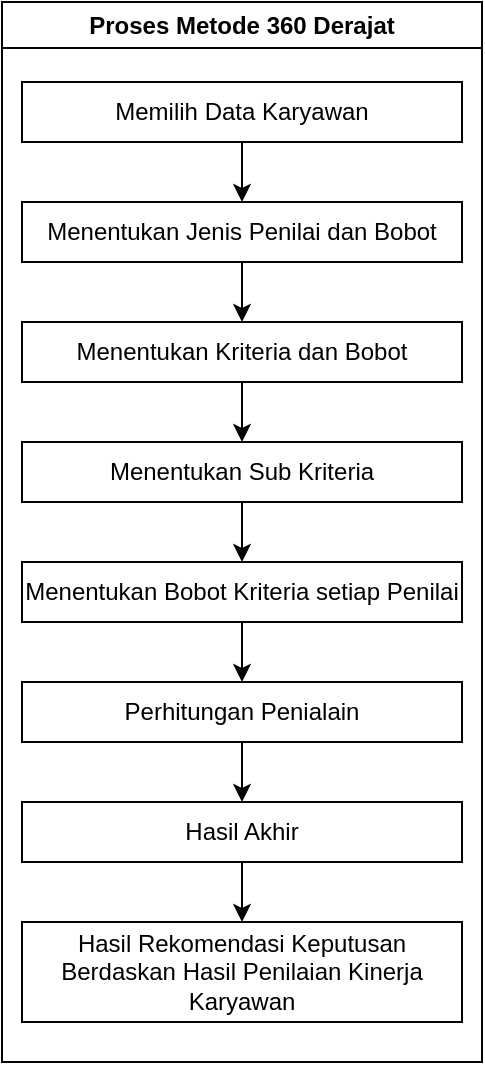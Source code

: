<mxfile version="27.0.2" pages="5">
  <diagram id="GFpqicSPCzxIOXRIeZpJ" name="Proses Profile Matching">
    <mxGraphModel dx="1249" dy="484" grid="1" gridSize="10" guides="1" tooltips="1" connect="1" arrows="1" fold="1" page="1" pageScale="1" pageWidth="2000" pageHeight="1200" background="#ffffff" math="0" shadow="0">
      <root>
        <mxCell id="0" />
        <mxCell id="1" parent="0" />
        <mxCell id="UrlkHwq8m1ZN28E_eRzi-2" value="Proses Metode 360 Derajat" style="swimlane;whiteSpace=wrap;html=1;" vertex="1" parent="1">
          <mxGeometry x="470" y="270" width="240" height="530" as="geometry" />
        </mxCell>
        <mxCell id="UrlkHwq8m1ZN28E_eRzi-5" value="" style="edgeStyle=orthogonalEdgeStyle;rounded=0;orthogonalLoop=1;jettySize=auto;html=1;" edge="1" parent="UrlkHwq8m1ZN28E_eRzi-2" source="UrlkHwq8m1ZN28E_eRzi-3" target="UrlkHwq8m1ZN28E_eRzi-4">
          <mxGeometry relative="1" as="geometry" />
        </mxCell>
        <mxCell id="UrlkHwq8m1ZN28E_eRzi-3" value="Memilih Data Karyawan" style="rounded=0;whiteSpace=wrap;html=1;" vertex="1" parent="UrlkHwq8m1ZN28E_eRzi-2">
          <mxGeometry x="10" y="40" width="220" height="30" as="geometry" />
        </mxCell>
        <mxCell id="UrlkHwq8m1ZN28E_eRzi-7" value="" style="edgeStyle=orthogonalEdgeStyle;rounded=0;orthogonalLoop=1;jettySize=auto;html=1;" edge="1" parent="UrlkHwq8m1ZN28E_eRzi-2" source="UrlkHwq8m1ZN28E_eRzi-4" target="UrlkHwq8m1ZN28E_eRzi-6">
          <mxGeometry relative="1" as="geometry" />
        </mxCell>
        <mxCell id="UrlkHwq8m1ZN28E_eRzi-4" value="Menentukan Jenis Penilai dan Bobot" style="whiteSpace=wrap;html=1;rounded=0;" vertex="1" parent="UrlkHwq8m1ZN28E_eRzi-2">
          <mxGeometry x="10" y="100" width="220" height="30" as="geometry" />
        </mxCell>
        <mxCell id="xBJuYjV1BvywuVP1uUr7-8" value="" style="edgeStyle=orthogonalEdgeStyle;rounded=0;orthogonalLoop=1;jettySize=auto;html=1;" edge="1" parent="UrlkHwq8m1ZN28E_eRzi-2" source="UrlkHwq8m1ZN28E_eRzi-6" target="xBJuYjV1BvywuVP1uUr7-7">
          <mxGeometry relative="1" as="geometry" />
        </mxCell>
        <mxCell id="UrlkHwq8m1ZN28E_eRzi-6" value="Menentukan Kriteria dan Bobot" style="whiteSpace=wrap;html=1;rounded=0;" vertex="1" parent="UrlkHwq8m1ZN28E_eRzi-2">
          <mxGeometry x="10" y="160" width="220" height="30" as="geometry" />
        </mxCell>
        <mxCell id="xBJuYjV1BvywuVP1uUr7-10" value="" style="edgeStyle=orthogonalEdgeStyle;rounded=0;orthogonalLoop=1;jettySize=auto;html=1;" edge="1" parent="UrlkHwq8m1ZN28E_eRzi-2" source="xBJuYjV1BvywuVP1uUr7-7" target="xBJuYjV1BvywuVP1uUr7-9">
          <mxGeometry relative="1" as="geometry" />
        </mxCell>
        <mxCell id="xBJuYjV1BvywuVP1uUr7-7" value="Menentukan Sub Kriteria" style="whiteSpace=wrap;html=1;rounded=0;" vertex="1" parent="UrlkHwq8m1ZN28E_eRzi-2">
          <mxGeometry x="10" y="220" width="220" height="30" as="geometry" />
        </mxCell>
        <mxCell id="xBJuYjV1BvywuVP1uUr7-11" value="" style="edgeStyle=orthogonalEdgeStyle;rounded=0;orthogonalLoop=1;jettySize=auto;html=1;entryX=0.5;entryY=0;entryDx=0;entryDy=0;" edge="1" parent="UrlkHwq8m1ZN28E_eRzi-2" source="xBJuYjV1BvywuVP1uUr7-9" target="UrlkHwq8m1ZN28E_eRzi-9">
          <mxGeometry relative="1" as="geometry" />
        </mxCell>
        <mxCell id="xBJuYjV1BvywuVP1uUr7-9" value="Menentukan Bobot Kriteria setiap Penilai" style="whiteSpace=wrap;html=1;rounded=0;" vertex="1" parent="UrlkHwq8m1ZN28E_eRzi-2">
          <mxGeometry x="10" y="280" width="220" height="30" as="geometry" />
        </mxCell>
        <mxCell id="xBJuYjV1BvywuVP1uUr7-2" value="" style="edgeStyle=orthogonalEdgeStyle;rounded=0;orthogonalLoop=1;jettySize=auto;html=1;" edge="1" parent="UrlkHwq8m1ZN28E_eRzi-2" source="UrlkHwq8m1ZN28E_eRzi-9" target="xBJuYjV1BvywuVP1uUr7-1">
          <mxGeometry relative="1" as="geometry" />
        </mxCell>
        <mxCell id="UrlkHwq8m1ZN28E_eRzi-9" value="Perhitungan Penialain" style="whiteSpace=wrap;html=1;rounded=0;" vertex="1" parent="UrlkHwq8m1ZN28E_eRzi-2">
          <mxGeometry x="10" y="340" width="220" height="30" as="geometry" />
        </mxCell>
        <mxCell id="xBJuYjV1BvywuVP1uUr7-4" value="" style="edgeStyle=orthogonalEdgeStyle;rounded=0;orthogonalLoop=1;jettySize=auto;html=1;" edge="1" parent="UrlkHwq8m1ZN28E_eRzi-2" source="xBJuYjV1BvywuVP1uUr7-1" target="xBJuYjV1BvywuVP1uUr7-3">
          <mxGeometry relative="1" as="geometry" />
        </mxCell>
        <mxCell id="xBJuYjV1BvywuVP1uUr7-1" value="Hasil Akhir" style="whiteSpace=wrap;html=1;rounded=0;" vertex="1" parent="UrlkHwq8m1ZN28E_eRzi-2">
          <mxGeometry x="10" y="400" width="220" height="30" as="geometry" />
        </mxCell>
        <mxCell id="xBJuYjV1BvywuVP1uUr7-3" value="Hasil Rekomendasi Keputusan Berdaskan Hasil Penilaian Kinerja Karyawan" style="whiteSpace=wrap;html=1;rounded=0;" vertex="1" parent="UrlkHwq8m1ZN28E_eRzi-2">
          <mxGeometry x="10" y="460" width="220" height="50" as="geometry" />
        </mxCell>
      </root>
    </mxGraphModel>
  </diagram>
  <diagram id="TRw0Woez7aAn3dPqR-el" name="Waterfall">
    <mxGraphModel dx="866" dy="446" grid="0" gridSize="10" guides="1" tooltips="1" connect="1" arrows="1" fold="1" page="1" pageScale="1" pageWidth="2000" pageHeight="1200" math="0" shadow="0">
      <root>
        <mxCell id="0" />
        <mxCell id="1" parent="0" />
        <mxCell id="n-lG96_LyEwDIwhtOUYs-1" value="Requirement Definition" style="rounded=0;whiteSpace=wrap;html=1;" parent="1" vertex="1">
          <mxGeometry x="160" y="40" width="120" height="60" as="geometry" />
        </mxCell>
        <mxCell id="n-lG96_LyEwDIwhtOUYs-2" value="System and Software Design" style="rounded=0;whiteSpace=wrap;html=1;" parent="1" vertex="1">
          <mxGeometry x="280" y="120" width="120" height="60" as="geometry" />
        </mxCell>
        <mxCell id="n-lG96_LyEwDIwhtOUYs-3" value="Implementation and Unit Testing" style="rounded=0;whiteSpace=wrap;html=1;" parent="1" vertex="1">
          <mxGeometry x="400" y="200" width="120" height="60" as="geometry" />
        </mxCell>
        <mxCell id="n-lG96_LyEwDIwhtOUYs-4" value="Intergration and System Testing" style="rounded=0;whiteSpace=wrap;html=1;" parent="1" vertex="1">
          <mxGeometry x="520" y="280" width="120" height="60" as="geometry" />
        </mxCell>
        <mxCell id="n-lG96_LyEwDIwhtOUYs-5" value="Operation and Maintenance" style="rounded=0;whiteSpace=wrap;html=1;" parent="1" vertex="1">
          <mxGeometry x="640" y="360" width="120" height="60" as="geometry" />
        </mxCell>
        <mxCell id="n-lG96_LyEwDIwhtOUYs-6" value="" style="endArrow=classic;html=1;rounded=0;exitX=1;exitY=0.5;exitDx=0;exitDy=0;entryX=0.5;entryY=0;entryDx=0;entryDy=0;edgeStyle=orthogonalEdgeStyle;" parent="1" source="n-lG96_LyEwDIwhtOUYs-1" target="n-lG96_LyEwDIwhtOUYs-2" edge="1">
          <mxGeometry width="50" height="50" relative="1" as="geometry">
            <mxPoint x="540" y="260" as="sourcePoint" />
            <mxPoint x="590" y="210" as="targetPoint" />
          </mxGeometry>
        </mxCell>
        <mxCell id="n-lG96_LyEwDIwhtOUYs-7" value="" style="endArrow=classic;html=1;rounded=0;exitX=1;exitY=0.5;exitDx=0;exitDy=0;entryX=0.5;entryY=0;entryDx=0;entryDy=0;edgeStyle=orthogonalEdgeStyle;" parent="1" source="n-lG96_LyEwDIwhtOUYs-2" target="n-lG96_LyEwDIwhtOUYs-3" edge="1">
          <mxGeometry width="50" height="50" relative="1" as="geometry">
            <mxPoint x="540" y="260" as="sourcePoint" />
            <mxPoint x="590" y="210" as="targetPoint" />
          </mxGeometry>
        </mxCell>
        <mxCell id="n-lG96_LyEwDIwhtOUYs-8" value="" style="endArrow=classic;html=1;rounded=0;exitX=1;exitY=0.5;exitDx=0;exitDy=0;entryX=0.5;entryY=0;entryDx=0;entryDy=0;edgeStyle=orthogonalEdgeStyle;" parent="1" source="n-lG96_LyEwDIwhtOUYs-3" target="n-lG96_LyEwDIwhtOUYs-4" edge="1">
          <mxGeometry width="50" height="50" relative="1" as="geometry">
            <mxPoint x="540" y="260" as="sourcePoint" />
            <mxPoint x="590" y="210" as="targetPoint" />
          </mxGeometry>
        </mxCell>
        <mxCell id="n-lG96_LyEwDIwhtOUYs-9" value="" style="endArrow=classic;html=1;rounded=0;exitX=1;exitY=0.5;exitDx=0;exitDy=0;entryX=0.5;entryY=0;entryDx=0;entryDy=0;edgeStyle=orthogonalEdgeStyle;" parent="1" source="n-lG96_LyEwDIwhtOUYs-4" target="n-lG96_LyEwDIwhtOUYs-5" edge="1">
          <mxGeometry width="50" height="50" relative="1" as="geometry">
            <mxPoint x="650" y="310" as="sourcePoint" />
            <mxPoint x="710" y="360" as="targetPoint" />
          </mxGeometry>
        </mxCell>
        <mxCell id="n-lG96_LyEwDIwhtOUYs-10" value="" style="endArrow=none;html=1;rounded=0;entryX=0;entryY=0.5;entryDx=0;entryDy=0;exitX=0.5;exitY=1;exitDx=0;exitDy=0;edgeStyle=orthogonalEdgeStyle;" parent="1" source="n-lG96_LyEwDIwhtOUYs-4" target="n-lG96_LyEwDIwhtOUYs-5" edge="1">
          <mxGeometry width="50" height="50" relative="1" as="geometry">
            <mxPoint x="540" y="260" as="sourcePoint" />
            <mxPoint x="590" y="210" as="targetPoint" />
          </mxGeometry>
        </mxCell>
        <mxCell id="n-lG96_LyEwDIwhtOUYs-11" value="" style="endArrow=none;html=1;rounded=0;exitX=0.5;exitY=1;exitDx=0;exitDy=0;edgeStyle=orthogonalEdgeStyle;" parent="1" source="n-lG96_LyEwDIwhtOUYs-3" edge="1">
          <mxGeometry width="50" height="50" relative="1" as="geometry">
            <mxPoint x="590" y="350" as="sourcePoint" />
            <mxPoint x="580" y="390" as="targetPoint" />
            <Array as="points">
              <mxPoint x="460" y="390" />
            </Array>
          </mxGeometry>
        </mxCell>
        <mxCell id="n-lG96_LyEwDIwhtOUYs-12" value="" style="endArrow=none;html=1;rounded=0;exitX=0.5;exitY=1;exitDx=0;exitDy=0;edgeStyle=orthogonalEdgeStyle;" parent="1" source="n-lG96_LyEwDIwhtOUYs-2" edge="1">
          <mxGeometry width="50" height="50" relative="1" as="geometry">
            <mxPoint x="540" y="260" as="sourcePoint" />
            <mxPoint x="460" y="390" as="targetPoint" />
            <Array as="points">
              <mxPoint x="340" y="390" />
            </Array>
          </mxGeometry>
        </mxCell>
        <mxCell id="n-lG96_LyEwDIwhtOUYs-13" value="" style="endArrow=none;html=1;rounded=0;exitX=0.5;exitY=1;exitDx=0;exitDy=0;edgeStyle=orthogonalEdgeStyle;" parent="1" source="n-lG96_LyEwDIwhtOUYs-1" edge="1">
          <mxGeometry width="50" height="50" relative="1" as="geometry">
            <mxPoint x="540" y="260" as="sourcePoint" />
            <mxPoint x="340" y="390" as="targetPoint" />
            <Array as="points">
              <mxPoint x="220" y="390" />
            </Array>
          </mxGeometry>
        </mxCell>
      </root>
    </mxGraphModel>
  </diagram>
  <diagram id="tVAmy6UwtBSbLY6eoT-6" name="Metodologi Penelitian">
    <mxGraphModel dx="1249" dy="484" grid="1" gridSize="10" guides="1" tooltips="1" connect="1" arrows="1" fold="1" page="1" pageScale="1" pageWidth="2000" pageHeight="1200" math="0" shadow="0">
      <root>
        <mxCell id="0" />
        <mxCell id="1" parent="0" />
        <mxCell id="RQGw8KfqLKX2GmN5Jz6K-1" value="Identifikasi Masalah" style="rounded=0;whiteSpace=wrap;html=1;" parent="1" vertex="1">
          <mxGeometry x="887.81" y="20" width="240" height="30" as="geometry" />
        </mxCell>
        <mxCell id="EiikYJmhyXFTksdqfwTv-2" value="Pengumpulan Data&amp;nbsp;" style="swimlane;whiteSpace=wrap;html=1;" parent="1" vertex="1">
          <mxGeometry x="887.81" y="70" width="250" height="140" as="geometry" />
        </mxCell>
        <mxCell id="EiikYJmhyXFTksdqfwTv-4" value="Data Perusahaan" style="rounded=0;whiteSpace=wrap;html=1;" parent="EiikYJmhyXFTksdqfwTv-2" vertex="1">
          <mxGeometry x="70" y="30" width="120" height="20" as="geometry" />
        </mxCell>
        <mxCell id="EiikYJmhyXFTksdqfwTv-5" value="Wawancara" style="rounded=0;whiteSpace=wrap;html=1;" parent="EiikYJmhyXFTksdqfwTv-2" vertex="1">
          <mxGeometry x="70" y="70" width="120" height="20" as="geometry" />
        </mxCell>
        <mxCell id="T98opbFBBYeqf9sEuQx--2" value="Kuesioner" style="rounded=0;whiteSpace=wrap;html=1;" parent="EiikYJmhyXFTksdqfwTv-2" vertex="1">
          <mxGeometry x="70" y="110" width="120" height="20" as="geometry" />
        </mxCell>
        <mxCell id="EiikYJmhyXFTksdqfwTv-13" value="Analisis dan Perancangan Sistem" style="swimlane;whiteSpace=wrap;html=1;" parent="1" vertex="1">
          <mxGeometry x="740" y="240" width="545.62" height="1160" as="geometry" />
        </mxCell>
        <mxCell id="wI4vy4IMmQIVNf4piaCc-12" value="Analisis Masalah" style="rounded=0;whiteSpace=wrap;html=1;" parent="EiikYJmhyXFTksdqfwTv-13" vertex="1">
          <mxGeometry x="210.63" y="40" width="120" height="20" as="geometry" />
        </mxCell>
        <mxCell id="wI4vy4IMmQIVNf4piaCc-13" value="Analisis sistem yang sedang berjalan" style="rounded=0;whiteSpace=wrap;html=1;" parent="EiikYJmhyXFTksdqfwTv-13" vertex="1">
          <mxGeometry x="210.63" y="80" width="120" height="40" as="geometry" />
        </mxCell>
        <mxCell id="wI4vy4IMmQIVNf4piaCc-15" value="" style="endArrow=none;html=1;rounded=0;entryX=0.5;entryY=1;entryDx=0;entryDy=0;exitX=0.5;exitY=0;exitDx=0;exitDy=0;" parent="EiikYJmhyXFTksdqfwTv-13" source="wI4vy4IMmQIVNf4piaCc-13" target="wI4vy4IMmQIVNf4piaCc-12" edge="1">
          <mxGeometry width="50" height="50" relative="1" as="geometry">
            <mxPoint x="121.88" y="110" as="sourcePoint" />
            <mxPoint x="171.88" y="60" as="targetPoint" />
          </mxGeometry>
        </mxCell>
        <mxCell id="wI4vy4IMmQIVNf4piaCc-16" style="edgeStyle=orthogonalEdgeStyle;rounded=0;orthogonalLoop=1;jettySize=auto;html=1;exitX=0.5;exitY=1;exitDx=0;exitDy=0;" parent="EiikYJmhyXFTksdqfwTv-13" source="wI4vy4IMmQIVNf4piaCc-13" target="wI4vy4IMmQIVNf4piaCc-13" edge="1">
          <mxGeometry relative="1" as="geometry" />
        </mxCell>
        <mxCell id="wI4vy4IMmQIVNf4piaCc-1" value="Analisis Sistem" style="swimlane;whiteSpace=wrap;html=1;" parent="EiikYJmhyXFTksdqfwTv-13" vertex="1">
          <mxGeometry x="140.63" y="210" width="260" height="100" as="geometry" />
        </mxCell>
        <mxCell id="wI4vy4IMmQIVNf4piaCc-3" value="&lt;span style=&quot;text-align: left;&quot;&gt;Analisis Pengguna&lt;/span&gt;" style="rounded=0;whiteSpace=wrap;html=1;" parent="wI4vy4IMmQIVNf4piaCc-1" vertex="1">
          <mxGeometry x="40" y="30" width="180" height="20" as="geometry" />
        </mxCell>
        <mxCell id="wI4vy4IMmQIVNf4piaCc-5" value="&lt;span style=&quot;text-align: left;&quot;&gt;Analisis sistem yang diusulkan&lt;/span&gt;" style="rounded=0;whiteSpace=wrap;html=1;" parent="wI4vy4IMmQIVNf4piaCc-1" vertex="1">
          <mxGeometry x="40" y="70" width="180" height="20" as="geometry" />
        </mxCell>
        <mxCell id="wI4vy4IMmQIVNf4piaCc-77" value="" style="endArrow=none;html=1;rounded=0;entryX=0.5;entryY=1;entryDx=0;entryDy=0;exitX=0.5;exitY=0;exitDx=0;exitDy=0;" parent="wI4vy4IMmQIVNf4piaCc-1" source="wI4vy4IMmQIVNf4piaCc-5" target="wI4vy4IMmQIVNf4piaCc-3" edge="1">
          <mxGeometry width="50" height="50" relative="1" as="geometry">
            <mxPoint x="180" y="80" as="sourcePoint" />
            <mxPoint x="230" y="30" as="targetPoint" />
          </mxGeometry>
        </mxCell>
        <mxCell id="wI4vy4IMmQIVNf4piaCc-33" value="Analisis Sistem Penilaian Kinerja Karyawan Metode 360 Derajat" style="swimlane;whiteSpace=wrap;html=1;startSize=23;" parent="EiikYJmhyXFTksdqfwTv-13" vertex="1">
          <mxGeometry x="70.63" y="330" width="400" height="420" as="geometry" />
        </mxCell>
        <mxCell id="wI4vy4IMmQIVNf4piaCc-35" value="&lt;span style=&quot;text-align: left;&quot;&gt;Menentukan Penilai dan Bobot&lt;/span&gt;" style="rounded=0;whiteSpace=wrap;html=1;" parent="wI4vy4IMmQIVNf4piaCc-33" vertex="1">
          <mxGeometry x="110" y="70" width="180" height="20" as="geometry" />
        </mxCell>
        <mxCell id="wI4vy4IMmQIVNf4piaCc-37" value="&lt;span style=&quot;text-align: left;&quot;&gt;&amp;nbsp;Menentukan kriteria dan bobot&lt;/span&gt;" style="rounded=0;whiteSpace=wrap;html=1;" parent="wI4vy4IMmQIVNf4piaCc-33" vertex="1">
          <mxGeometry x="110" y="110" width="180" height="20" as="geometry" />
        </mxCell>
        <mxCell id="wI4vy4IMmQIVNf4piaCc-80" value="" style="endArrow=none;html=1;rounded=0;entryX=0.5;entryY=1;entryDx=0;entryDy=0;exitX=0.5;exitY=0;exitDx=0;exitDy=0;" parent="wI4vy4IMmQIVNf4piaCc-33" source="wI4vy4IMmQIVNf4piaCc-37" target="wI4vy4IMmQIVNf4piaCc-35" edge="1">
          <mxGeometry width="50" height="50" relative="1" as="geometry">
            <mxPoint x="290" y="100" as="sourcePoint" />
            <mxPoint x="340" y="50" as="targetPoint" />
          </mxGeometry>
        </mxCell>
        <mxCell id="E6z3tMjaWqO1EL2o_CJU-4" value="&lt;span style=&quot;text-align: left;&quot;&gt;Menentukan Subkriteria&lt;/span&gt;" style="rounded=0;whiteSpace=wrap;html=1;" parent="wI4vy4IMmQIVNf4piaCc-33" vertex="1">
          <mxGeometry x="110" y="150" width="180" height="20" as="geometry" />
        </mxCell>
        <mxCell id="E6z3tMjaWqO1EL2o_CJU-5" value="" style="endArrow=none;html=1;rounded=0;entryX=0.5;entryY=1;entryDx=0;entryDy=0;exitX=0.5;exitY=0;exitDx=0;exitDy=0;" parent="wI4vy4IMmQIVNf4piaCc-33" source="E6z3tMjaWqO1EL2o_CJU-4" target="wI4vy4IMmQIVNf4piaCc-37" edge="1">
          <mxGeometry width="50" height="50" relative="1" as="geometry">
            <mxPoint x="814.99" y="230" as="sourcePoint" />
            <mxPoint x="864.99" y="180" as="targetPoint" />
          </mxGeometry>
        </mxCell>
        <mxCell id="E6z3tMjaWqO1EL2o_CJU-6" value="&lt;span style=&quot;text-align: left;&quot;&gt;Menentukan Bobot Kriteria setiap Penilai&lt;/span&gt;" style="rounded=0;whiteSpace=wrap;html=1;" parent="wI4vy4IMmQIVNf4piaCc-33" vertex="1">
          <mxGeometry x="110" y="190" width="180" height="30" as="geometry" />
        </mxCell>
        <mxCell id="E6z3tMjaWqO1EL2o_CJU-9" value="" style="endArrow=none;html=1;rounded=0;entryX=0.5;entryY=1;entryDx=0;entryDy=0;" parent="wI4vy4IMmQIVNf4piaCc-33" target="E6z3tMjaWqO1EL2o_CJU-4" edge="1">
          <mxGeometry width="50" height="50" relative="1" as="geometry">
            <mxPoint x="199.99" y="190" as="sourcePoint" />
            <mxPoint x="254.99" y="270" as="targetPoint" />
          </mxGeometry>
        </mxCell>
        <mxCell id="wI4vy4IMmQIVNf4piaCc-39" value="&lt;span style=&quot;text-align: left;&quot;&gt;Proses perhitungan penilaian&lt;/span&gt;" style="rounded=0;whiteSpace=wrap;html=1;" parent="wI4vy4IMmQIVNf4piaCc-33" vertex="1">
          <mxGeometry x="110" y="240" width="180" height="20" as="geometry" />
        </mxCell>
        <mxCell id="wI4vy4IMmQIVNf4piaCc-41" value="&lt;div style=&quot;text-align: left;&quot;&gt;Hasil Akhir&lt;/div&gt;" style="rounded=0;whiteSpace=wrap;html=1;" parent="wI4vy4IMmQIVNf4piaCc-33" vertex="1">
          <mxGeometry x="110" y="280" width="180" height="20" as="geometry" />
        </mxCell>
        <mxCell id="wI4vy4IMmQIVNf4piaCc-42" value="&lt;div style=&quot;&quot;&gt;&lt;span style=&quot;text-indent: -24px;&quot;&gt;Penentuan rekoemendasi berdasakan penilaian kinerja karyawan&lt;/span&gt;&lt;/div&gt;" style="rounded=0;whiteSpace=wrap;html=1;align=center;" parent="wI4vy4IMmQIVNf4piaCc-33" vertex="1">
          <mxGeometry x="95" y="320" width="210" height="30" as="geometry" />
        </mxCell>
        <mxCell id="wI4vy4IMmQIVNf4piaCc-83" value="" style="endArrow=none;html=1;rounded=0;entryX=0.5;entryY=1;entryDx=0;entryDy=0;exitX=0.5;exitY=0;exitDx=0;exitDy=0;" parent="wI4vy4IMmQIVNf4piaCc-33" source="wI4vy4IMmQIVNf4piaCc-41" target="wI4vy4IMmQIVNf4piaCc-39" edge="1">
          <mxGeometry width="50" height="50" relative="1" as="geometry">
            <mxPoint x="290" y="310" as="sourcePoint" />
            <mxPoint x="340" y="260" as="targetPoint" />
          </mxGeometry>
        </mxCell>
        <mxCell id="wI4vy4IMmQIVNf4piaCc-84" value="" style="endArrow=none;html=1;rounded=0;entryX=0.5;entryY=1;entryDx=0;entryDy=0;exitX=0.5;exitY=0;exitDx=0;exitDy=0;" parent="wI4vy4IMmQIVNf4piaCc-33" source="wI4vy4IMmQIVNf4piaCc-42" target="wI4vy4IMmQIVNf4piaCc-41" edge="1">
          <mxGeometry width="50" height="50" relative="1" as="geometry">
            <mxPoint x="290" y="310" as="sourcePoint" />
            <mxPoint x="340" y="260" as="targetPoint" />
          </mxGeometry>
        </mxCell>
        <mxCell id="E6z3tMjaWqO1EL2o_CJU-12" value="" style="endArrow=none;html=1;rounded=0;entryX=0.5;entryY=1;entryDx=0;entryDy=0;exitX=0.5;exitY=0;exitDx=0;exitDy=0;" parent="wI4vy4IMmQIVNf4piaCc-33" source="wI4vy4IMmQIVNf4piaCc-39" target="E6z3tMjaWqO1EL2o_CJU-6" edge="1">
          <mxGeometry width="50" height="50" relative="1" as="geometry">
            <mxPoint x="134.99" y="280" as="sourcePoint" />
            <mxPoint x="184.99" y="230" as="targetPoint" />
          </mxGeometry>
        </mxCell>
        <mxCell id="cT08xjaUv_pYIEEO3UZO-1" value="&lt;div style=&quot;text-align: left;&quot;&gt;&lt;span style=&quot;background-color: transparent; color: light-dark(rgb(0, 0, 0), rgb(255, 255, 255));&quot;&gt;Menyiapkan Data Karyawan&amp;nbsp;&lt;/span&gt;&lt;/div&gt;" style="rounded=0;whiteSpace=wrap;html=1;" vertex="1" parent="wI4vy4IMmQIVNf4piaCc-33">
          <mxGeometry x="110" y="30" width="180" height="20" as="geometry" />
        </mxCell>
        <mxCell id="cT08xjaUv_pYIEEO3UZO-3" value="" style="endArrow=none;html=1;rounded=0;entryX=0.5;entryY=1;entryDx=0;entryDy=0;" edge="1" parent="wI4vy4IMmQIVNf4piaCc-33" source="wI4vy4IMmQIVNf4piaCc-35" target="cT08xjaUv_pYIEEO3UZO-1">
          <mxGeometry width="50" height="50" relative="1" as="geometry">
            <mxPoint x="-180.63" y="220" as="sourcePoint" />
            <mxPoint x="-130.63" y="170" as="targetPoint" />
          </mxGeometry>
        </mxCell>
        <mxCell id="cT08xjaUv_pYIEEO3UZO-4" value="&lt;div style=&quot;&quot;&gt;&lt;span style=&quot;text-indent: -24px;&quot;&gt;Laporan&lt;/span&gt;&lt;/div&gt;" style="rounded=0;whiteSpace=wrap;html=1;align=center;" vertex="1" parent="wI4vy4IMmQIVNf4piaCc-33">
          <mxGeometry x="95" y="370" width="210" height="30" as="geometry" />
        </mxCell>
        <mxCell id="cT08xjaUv_pYIEEO3UZO-7" value="" style="endArrow=none;html=1;rounded=0;entryX=0.5;entryY=1;entryDx=0;entryDy=0;exitX=0.5;exitY=0;exitDx=0;exitDy=0;" edge="1" parent="wI4vy4IMmQIVNf4piaCc-33" source="cT08xjaUv_pYIEEO3UZO-4" target="wI4vy4IMmQIVNf4piaCc-42">
          <mxGeometry width="50" height="50" relative="1" as="geometry">
            <mxPoint x="-180.63" y="460" as="sourcePoint" />
            <mxPoint x="-130.63" y="410" as="targetPoint" />
          </mxGeometry>
        </mxCell>
        <mxCell id="wI4vy4IMmQIVNf4piaCc-70" value="Analisis Aturan Bisnis" style="rounded=0;whiteSpace=wrap;html=1;" parent="EiikYJmhyXFTksdqfwTv-13" vertex="1">
          <mxGeometry x="210.63" y="140" width="120" height="40" as="geometry" />
        </mxCell>
        <mxCell id="wI4vy4IMmQIVNf4piaCc-71" value="" style="endArrow=none;html=1;rounded=0;entryX=0.5;entryY=1;entryDx=0;entryDy=0;exitX=0.5;exitY=0;exitDx=0;exitDy=0;" parent="EiikYJmhyXFTksdqfwTv-13" source="wI4vy4IMmQIVNf4piaCc-70" edge="1">
          <mxGeometry width="50" height="50" relative="1" as="geometry">
            <mxPoint x="121.88" y="170" as="sourcePoint" />
            <mxPoint x="270.38" y="120" as="targetPoint" />
          </mxGeometry>
        </mxCell>
        <mxCell id="wI4vy4IMmQIVNf4piaCc-72" style="edgeStyle=orthogonalEdgeStyle;rounded=0;orthogonalLoop=1;jettySize=auto;html=1;exitX=0.5;exitY=1;exitDx=0;exitDy=0;" parent="EiikYJmhyXFTksdqfwTv-13" source="wI4vy4IMmQIVNf4piaCc-70" target="wI4vy4IMmQIVNf4piaCc-70" edge="1">
          <mxGeometry relative="1" as="geometry" />
        </mxCell>
        <mxCell id="wI4vy4IMmQIVNf4piaCc-79" value="" style="endArrow=none;html=1;rounded=0;entryX=0.5;entryY=1;entryDx=0;entryDy=0;exitX=0.5;exitY=0;exitDx=0;exitDy=0;" parent="EiikYJmhyXFTksdqfwTv-13" source="wI4vy4IMmQIVNf4piaCc-1" target="wI4vy4IMmQIVNf4piaCc-70" edge="1">
          <mxGeometry width="50" height="50" relative="1" as="geometry">
            <mxPoint x="160.63" y="190" as="sourcePoint" />
            <mxPoint x="210.63" y="140" as="targetPoint" />
          </mxGeometry>
        </mxCell>
        <mxCell id="wI4vy4IMmQIVNf4piaCc-85" value="Perancangan Sistem" style="swimlane;whiteSpace=wrap;html=1;" parent="EiikYJmhyXFTksdqfwTv-13" vertex="1">
          <mxGeometry x="140.63" y="910" width="260" height="230" as="geometry" />
        </mxCell>
        <mxCell id="wI4vy4IMmQIVNf4piaCc-87" value="&lt;span style=&quot;text-align: left;&quot;&gt;Perancangan Struktur Menu&lt;/span&gt;" style="rounded=0;whiteSpace=wrap;html=1;" parent="wI4vy4IMmQIVNf4piaCc-85" vertex="1">
          <mxGeometry x="42.18" y="70" width="180" height="20" as="geometry" />
        </mxCell>
        <mxCell id="wI4vy4IMmQIVNf4piaCc-88" value="&lt;span style=&quot;text-align: left;&quot;&gt;Perancangan Antarmuka&lt;/span&gt;" style="rounded=0;whiteSpace=wrap;html=1;" parent="wI4vy4IMmQIVNf4piaCc-85" vertex="1">
          <mxGeometry x="42.18" y="110" width="180" height="20" as="geometry" />
        </mxCell>
        <mxCell id="wI4vy4IMmQIVNf4piaCc-89" value="&lt;div style=&quot;text-align: left;&quot;&gt;Perancangan Pesan&lt;/div&gt;" style="rounded=0;whiteSpace=wrap;html=1;" parent="wI4vy4IMmQIVNf4piaCc-85" vertex="1">
          <mxGeometry x="42.18" y="150" width="180" height="20" as="geometry" />
        </mxCell>
        <mxCell id="wI4vy4IMmQIVNf4piaCc-90" value="&lt;div style=&quot;&quot;&gt;&lt;span style=&quot;text-indent: -24px;&quot;&gt;Perancangan Jaringan Semantik&lt;/span&gt;&lt;/div&gt;" style="rounded=0;whiteSpace=wrap;html=1;align=center;" parent="wI4vy4IMmQIVNf4piaCc-85" vertex="1">
          <mxGeometry x="42.18" y="190" width="180" height="20" as="geometry" />
        </mxCell>
        <mxCell id="wI4vy4IMmQIVNf4piaCc-92" value="" style="endArrow=none;html=1;rounded=0;entryX=0.5;entryY=1;entryDx=0;entryDy=0;exitX=0.5;exitY=0;exitDx=0;exitDy=0;" parent="wI4vy4IMmQIVNf4piaCc-85" source="wI4vy4IMmQIVNf4piaCc-88" target="wI4vy4IMmQIVNf4piaCc-87" edge="1">
          <mxGeometry width="50" height="50" relative="1" as="geometry">
            <mxPoint x="222.18" y="60" as="sourcePoint" />
            <mxPoint x="272.18" y="10" as="targetPoint" />
          </mxGeometry>
        </mxCell>
        <mxCell id="wI4vy4IMmQIVNf4piaCc-93" value="" style="endArrow=none;html=1;rounded=0;entryX=0.5;entryY=1;entryDx=0;entryDy=0;exitX=0.5;exitY=0;exitDx=0;exitDy=0;" parent="wI4vy4IMmQIVNf4piaCc-85" source="wI4vy4IMmQIVNf4piaCc-89" target="wI4vy4IMmQIVNf4piaCc-88" edge="1">
          <mxGeometry width="50" height="50" relative="1" as="geometry">
            <mxPoint x="222.18" y="180" as="sourcePoint" />
            <mxPoint x="272.18" y="130" as="targetPoint" />
          </mxGeometry>
        </mxCell>
        <mxCell id="wI4vy4IMmQIVNf4piaCc-109" value="" style="endArrow=none;html=1;rounded=0;entryX=0.5;entryY=1;entryDx=0;entryDy=0;exitX=0.5;exitY=0;exitDx=0;exitDy=0;" parent="wI4vy4IMmQIVNf4piaCc-85" source="wI4vy4IMmQIVNf4piaCc-90" target="wI4vy4IMmQIVNf4piaCc-89" edge="1">
          <mxGeometry width="50" height="50" relative="1" as="geometry">
            <mxPoint x="-107.82" y="160" as="sourcePoint" />
            <mxPoint x="-57.82" y="110" as="targetPoint" />
          </mxGeometry>
        </mxCell>
        <mxCell id="wI4vy4IMmQIVNf4piaCc-86" value="&lt;span style=&quot;text-align: left;&quot;&gt;Perancangan Basis Data&lt;/span&gt;" style="rounded=0;whiteSpace=wrap;html=1;" parent="wI4vy4IMmQIVNf4piaCc-85" vertex="1">
          <mxGeometry x="42.18" y="30" width="180" height="20" as="geometry" />
        </mxCell>
        <mxCell id="wI4vy4IMmQIVNf4piaCc-91" value="" style="endArrow=none;html=1;rounded=0;entryX=0.5;entryY=1;entryDx=0;entryDy=0;exitX=0.5;exitY=0;exitDx=0;exitDy=0;" parent="wI4vy4IMmQIVNf4piaCc-85" source="wI4vy4IMmQIVNf4piaCc-87" target="wI4vy4IMmQIVNf4piaCc-86" edge="1">
          <mxGeometry width="50" height="50" relative="1" as="geometry">
            <mxPoint x="227.82" y="50" as="sourcePoint" />
            <mxPoint x="277.82" as="targetPoint" />
          </mxGeometry>
        </mxCell>
        <mxCell id="T98opbFBBYeqf9sEuQx--3" value="" style="endArrow=none;html=1;rounded=0;entryX=0.5;entryY=1;entryDx=0;entryDy=0;exitX=0.5;exitY=0;exitDx=0;exitDy=0;" parent="EiikYJmhyXFTksdqfwTv-13" source="wI4vy4IMmQIVNf4piaCc-33" target="wI4vy4IMmQIVNf4piaCc-1" edge="1">
          <mxGeometry width="50" height="50" relative="1" as="geometry">
            <mxPoint x="180.63" y="370" as="sourcePoint" />
            <mxPoint x="230.63" y="320" as="targetPoint" />
          </mxGeometry>
        </mxCell>
        <mxCell id="T98opbFBBYeqf9sEuQx--4" value="" style="endArrow=none;html=1;rounded=0;entryX=0.5;entryY=1;entryDx=0;entryDy=0;exitX=0.5;exitY=0;exitDx=0;exitDy=0;" parent="EiikYJmhyXFTksdqfwTv-13" source="wI4vy4IMmQIVNf4piaCc-98" target="wI4vy4IMmQIVNf4piaCc-33" edge="1">
          <mxGeometry width="50" height="50" relative="1" as="geometry">
            <mxPoint x="180.63" y="480" as="sourcePoint" />
            <mxPoint x="230.63" y="430" as="targetPoint" />
          </mxGeometry>
        </mxCell>
        <mxCell id="wI4vy4IMmQIVNf4piaCc-97" value="" style="endArrow=none;html=1;rounded=0;entryX=0.5;entryY=1;entryDx=0;entryDy=0;exitX=0.5;exitY=0;exitDx=0;exitDy=0;edgeStyle=orthogonalEdgeStyle;" parent="EiikYJmhyXFTksdqfwTv-13" source="wI4vy4IMmQIVNf4piaCc-85" target="wI4vy4IMmQIVNf4piaCc-98" edge="1">
          <mxGeometry width="50" height="50" relative="1" as="geometry">
            <mxPoint x="268.45" y="900" as="sourcePoint" />
            <mxPoint x="198.45" y="400" as="targetPoint" />
          </mxGeometry>
        </mxCell>
        <mxCell id="wI4vy4IMmQIVNf4piaCc-98" value="Analisis Kebutuhan Sistem" style="swimlane;whiteSpace=wrap;html=1;" parent="EiikYJmhyXFTksdqfwTv-13" vertex="1">
          <mxGeometry x="140.63" y="790" width="260" height="100" as="geometry" />
        </mxCell>
        <mxCell id="wI4vy4IMmQIVNf4piaCc-99" value="&lt;div style=&quot;text-align: left;&quot;&gt;Analisis Kebutuhan Non-Fungsional&lt;/div&gt;" style="rounded=0;whiteSpace=wrap;html=1;" parent="wI4vy4IMmQIVNf4piaCc-98" vertex="1">
          <mxGeometry x="25" y="30" width="210" height="20" as="geometry" />
        </mxCell>
        <mxCell id="wI4vy4IMmQIVNf4piaCc-100" value="&lt;span style=&quot;text-align: left;&quot;&gt;Analisis Kebutuhan Fungsional&lt;/span&gt;" style="rounded=0;whiteSpace=wrap;html=1;" parent="wI4vy4IMmQIVNf4piaCc-98" vertex="1">
          <mxGeometry x="40" y="70" width="180" height="20" as="geometry" />
        </mxCell>
        <mxCell id="wI4vy4IMmQIVNf4piaCc-101" value="" style="endArrow=none;html=1;rounded=0;entryX=0.5;entryY=1;entryDx=0;entryDy=0;exitX=0.5;exitY=0;exitDx=0;exitDy=0;" parent="wI4vy4IMmQIVNf4piaCc-98" source="wI4vy4IMmQIVNf4piaCc-100" target="wI4vy4IMmQIVNf4piaCc-99" edge="1">
          <mxGeometry width="50" height="50" relative="1" as="geometry">
            <mxPoint x="180" y="80" as="sourcePoint" />
            <mxPoint x="230" y="30" as="targetPoint" />
          </mxGeometry>
        </mxCell>
        <mxCell id="wI4vy4IMmQIVNf4piaCc-104" value="" style="endArrow=none;html=1;rounded=0;entryX=0.5;entryY=1;entryDx=0;entryDy=0;" parent="1" target="RQGw8KfqLKX2GmN5Jz6K-1" edge="1">
          <mxGeometry width="50" height="50" relative="1" as="geometry">
            <mxPoint x="1007.81" y="70" as="sourcePoint" />
            <mxPoint x="1047.81" y="200" as="targetPoint" />
          </mxGeometry>
        </mxCell>
        <mxCell id="wI4vy4IMmQIVNf4piaCc-105" value="" style="endArrow=none;html=1;rounded=0;entryX=0.5;entryY=1;entryDx=0;entryDy=0;exitX=0.5;exitY=0;exitDx=0;exitDy=0;" parent="1" source="EiikYJmhyXFTksdqfwTv-13" target="EiikYJmhyXFTksdqfwTv-2" edge="1">
          <mxGeometry width="50" height="50" relative="1" as="geometry">
            <mxPoint x="985.62" y="240" as="sourcePoint" />
            <mxPoint x="983.43" y="210" as="targetPoint" />
          </mxGeometry>
        </mxCell>
        <mxCell id="wI4vy4IMmQIVNf4piaCc-110" value="Implementasi Sistem" style="rounded=0;whiteSpace=wrap;html=1;" parent="1" vertex="1">
          <mxGeometry x="892.81" y="1430" width="240" height="30" as="geometry" />
        </mxCell>
        <mxCell id="wI4vy4IMmQIVNf4piaCc-111" value="" style="endArrow=none;html=1;rounded=0;entryX=0.5;entryY=1;entryDx=0;entryDy=0;exitX=0.5;exitY=0;exitDx=0;exitDy=0;" parent="1" source="wI4vy4IMmQIVNf4piaCc-110" target="EiikYJmhyXFTksdqfwTv-13" edge="1">
          <mxGeometry width="50" height="50" relative="1" as="geometry">
            <mxPoint x="995.62" y="1140" as="sourcePoint" />
            <mxPoint x="1045.62" y="1090" as="targetPoint" />
          </mxGeometry>
        </mxCell>
        <mxCell id="wI4vy4IMmQIVNf4piaCc-112" value="Pengujian Sistem" style="rounded=0;whiteSpace=wrap;html=1;" parent="1" vertex="1">
          <mxGeometry x="892.81" y="1480" width="240" height="30" as="geometry" />
        </mxCell>
        <mxCell id="wI4vy4IMmQIVNf4piaCc-113" value="" style="endArrow=none;html=1;rounded=0;entryX=0.5;entryY=1;entryDx=0;entryDy=0;exitX=0.5;exitY=0;exitDx=0;exitDy=0;" parent="1" source="wI4vy4IMmQIVNf4piaCc-112" target="wI4vy4IMmQIVNf4piaCc-110" edge="1">
          <mxGeometry width="50" height="50" relative="1" as="geometry">
            <mxPoint x="907.81" y="1360" as="sourcePoint" />
            <mxPoint x="957.81" y="1310" as="targetPoint" />
          </mxGeometry>
        </mxCell>
        <mxCell id="wI4vy4IMmQIVNf4piaCc-114" value="Sistem Penilaian Kinerja Karyawan Menggunakan Metode 360 Derajat" style="rounded=0;whiteSpace=wrap;html=1;" parent="1" vertex="1">
          <mxGeometry x="892.81" y="1530" width="240" height="40" as="geometry" />
        </mxCell>
        <mxCell id="wI4vy4IMmQIVNf4piaCc-115" value="" style="endArrow=none;html=1;rounded=0;entryX=0.5;entryY=1;entryDx=0;entryDy=0;exitX=0.5;exitY=0;exitDx=0;exitDy=0;" parent="1" source="wI4vy4IMmQIVNf4piaCc-114" target="wI4vy4IMmQIVNf4piaCc-112" edge="1">
          <mxGeometry width="50" height="50" relative="1" as="geometry">
            <mxPoint x="907.81" y="1350" as="sourcePoint" />
            <mxPoint x="957.81" y="1300" as="targetPoint" />
          </mxGeometry>
        </mxCell>
      </root>
    </mxGraphModel>
  </diagram>
  <diagram id="_hKZq6H7PZyz7h_qKxGj" name="Struktur Organisasi">
    <mxGraphModel dx="1249" dy="484" grid="1" gridSize="10" guides="1" tooltips="1" connect="1" arrows="1" fold="1" page="1" pageScale="1" pageWidth="2000" pageHeight="1200" math="0" shadow="0">
      <root>
        <mxCell id="0" />
        <mxCell id="1" parent="0" />
        <mxCell id="IN5apYVSwsCOxqPbzIV_-1" value="&lt;font style=&quot;font-size: 14px;&quot;&gt;Direktur Utama&lt;/font&gt;" style="rounded=0;whiteSpace=wrap;html=1;" parent="1" vertex="1">
          <mxGeometry x="680" y="20" width="120" height="60" as="geometry" />
        </mxCell>
        <mxCell id="IN5apYVSwsCOxqPbzIV_-2" value="&lt;font style=&quot;font-size: 14px;&quot;&gt;Manager Marketing&lt;/font&gt;" style="rounded=0;whiteSpace=wrap;html=1;" parent="1" vertex="1">
          <mxGeometry x="310" y="200" width="120" height="60" as="geometry" />
        </mxCell>
        <mxCell id="IN5apYVSwsCOxqPbzIV_-3" value="&lt;font style=&quot;font-size: 14px;&quot;&gt;Manajer PPIC&lt;/font&gt;" style="rounded=0;whiteSpace=wrap;html=1;" parent="1" vertex="1">
          <mxGeometry x="460" y="200" width="120" height="60" as="geometry" />
        </mxCell>
        <mxCell id="IN5apYVSwsCOxqPbzIV_-4" value="&lt;font style=&quot;font-size: 14px;&quot;&gt;Manager Finance&amp;nbsp;&lt;/font&gt;&lt;div&gt;&lt;font size=&quot;3&quot;&gt;dan Accounting&lt;/font&gt;&lt;/div&gt;" style="rounded=0;whiteSpace=wrap;html=1;" parent="1" vertex="1">
          <mxGeometry x="600" y="200" width="120" height="60" as="geometry" />
        </mxCell>
        <mxCell id="IN5apYVSwsCOxqPbzIV_-5" value="&lt;font style=&quot;font-size: 14px;&quot;&gt;Manager QC, QA,&amp;nbsp;&lt;/font&gt;&lt;div&gt;&lt;font size=&quot;3&quot;&gt;GA&lt;/font&gt;&lt;/div&gt;" style="rounded=0;whiteSpace=wrap;html=1;" parent="1" vertex="1">
          <mxGeometry x="740" y="200" width="120" height="60" as="geometry" />
        </mxCell>
        <mxCell id="IN5apYVSwsCOxqPbzIV_-6" value="&lt;font style=&quot;font-size: 14px;&quot;&gt;Manager Produksi&lt;/font&gt;" style="rounded=0;whiteSpace=wrap;html=1;" parent="1" vertex="1">
          <mxGeometry x="880" y="200" width="120" height="60" as="geometry" />
        </mxCell>
        <mxCell id="IN5apYVSwsCOxqPbzIV_-7" value="&lt;span style=&quot;font-weight: normal;&quot;&gt;&lt;font style=&quot;font-size: 14px;&quot;&gt;Sekretaris Direktur&lt;/font&gt;&lt;/span&gt;" style="rounded=0;whiteSpace=wrap;html=1;fontStyle=1" parent="1" vertex="1">
          <mxGeometry x="680" y="110" width="120" height="60" as="geometry" />
        </mxCell>
        <mxCell id="IN5apYVSwsCOxqPbzIV_-8" value="&lt;span style=&quot;font-weight: normal;&quot;&gt;Manager HRD&lt;/span&gt;" style="rounded=0;whiteSpace=wrap;html=1;fontStyle=1" parent="1" vertex="1">
          <mxGeometry x="1020" y="200" width="120" height="60" as="geometry" />
        </mxCell>
        <mxCell id="IN5apYVSwsCOxqPbzIV_-9" value="&lt;font style=&quot;font-size: 14px;&quot;&gt;Supervisor Marketing&lt;/font&gt;" style="rounded=0;whiteSpace=wrap;html=1;" parent="1" vertex="1">
          <mxGeometry x="310" y="290" width="120" height="60" as="geometry" />
        </mxCell>
        <mxCell id="IN5apYVSwsCOxqPbzIV_-10" value="&lt;font style=&quot;font-size: 14px;&quot;&gt;Supervisor PPIC&lt;/font&gt;" style="rounded=0;whiteSpace=wrap;html=1;" parent="1" vertex="1">
          <mxGeometry x="460" y="290" width="120" height="60" as="geometry" />
        </mxCell>
        <mxCell id="IN5apYVSwsCOxqPbzIV_-11" value="&lt;font style=&quot;font-size: 14px;&quot;&gt;Supervisor Finance&amp;nbsp;&lt;/font&gt;&lt;div&gt;&lt;font size=&quot;3&quot;&gt;dan Accounting&lt;/font&gt;&lt;/div&gt;" style="rounded=0;whiteSpace=wrap;html=1;" parent="1" vertex="1">
          <mxGeometry x="600" y="290" width="120" height="60" as="geometry" />
        </mxCell>
        <mxCell id="IN5apYVSwsCOxqPbzIV_-12" value="&lt;font style=&quot;font-size: 14px;&quot;&gt;Supervisor QA dan QC&lt;/font&gt;" style="rounded=0;whiteSpace=wrap;html=1;" parent="1" vertex="1">
          <mxGeometry x="740" y="290" width="120" height="60" as="geometry" />
        </mxCell>
        <mxCell id="IN5apYVSwsCOxqPbzIV_-13" value="&lt;font style=&quot;font-size: 14px;&quot;&gt;Kepala Produksi&lt;/font&gt;" style="rounded=0;whiteSpace=wrap;html=1;" parent="1" vertex="1">
          <mxGeometry x="880" y="290" width="120" height="60" as="geometry" />
        </mxCell>
        <mxCell id="IN5apYVSwsCOxqPbzIV_-14" value="&lt;span style=&quot;font-weight: normal;&quot;&gt;Staff HRD&lt;/span&gt;" style="rounded=0;whiteSpace=wrap;html=1;fontStyle=1" parent="1" vertex="1">
          <mxGeometry x="1020" y="290" width="120" height="60" as="geometry" />
        </mxCell>
        <mxCell id="IN5apYVSwsCOxqPbzIV_-15" value="&lt;font style=&quot;font-size: 14px;&quot;&gt;Admin Digital Marketing&lt;/font&gt;" style="rounded=0;whiteSpace=wrap;html=1;" parent="1" vertex="1">
          <mxGeometry x="310" y="380" width="120" height="60" as="geometry" />
        </mxCell>
        <mxCell id="IN5apYVSwsCOxqPbzIV_-16" value="&lt;font style=&quot;font-size: 14px;&quot;&gt;Admin PPIC&lt;/font&gt;" style="rounded=0;whiteSpace=wrap;html=1;" parent="1" vertex="1">
          <mxGeometry x="460" y="380" width="120" height="60" as="geometry" />
        </mxCell>
        <mxCell id="IN5apYVSwsCOxqPbzIV_-17" value="&lt;font style=&quot;font-size: 14px;&quot;&gt;Admin Finance dan Accounting&lt;/font&gt;" style="rounded=0;whiteSpace=wrap;html=1;" parent="1" vertex="1">
          <mxGeometry x="600" y="380" width="120" height="60" as="geometry" />
        </mxCell>
        <mxCell id="IN5apYVSwsCOxqPbzIV_-18" value="&lt;font style=&quot;font-size: 14px;&quot;&gt;Kepala Teknis&lt;/font&gt;" style="rounded=0;whiteSpace=wrap;html=1;" parent="1" vertex="1">
          <mxGeometry x="740" y="380" width="120" height="60" as="geometry" />
        </mxCell>
        <mxCell id="IN5apYVSwsCOxqPbzIV_-19" value="&lt;font style=&quot;font-size: 14px;&quot;&gt;Admin Penjualan&lt;/font&gt;" style="rounded=0;whiteSpace=wrap;html=1;" parent="1" vertex="1">
          <mxGeometry x="310" y="470" width="120" height="60" as="geometry" />
        </mxCell>
        <mxCell id="IN5apYVSwsCOxqPbzIV_-20" value="" style="endArrow=none;html=1;rounded=0;entryX=0.5;entryY=1;entryDx=0;entryDy=0;exitX=0.5;exitY=0;exitDx=0;exitDy=0;" parent="1" source="IN5apYVSwsCOxqPbzIV_-7" target="IN5apYVSwsCOxqPbzIV_-1" edge="1">
          <mxGeometry width="50" height="50" relative="1" as="geometry">
            <mxPoint x="620" y="160" as="sourcePoint" />
            <mxPoint x="670" y="110" as="targetPoint" />
          </mxGeometry>
        </mxCell>
        <mxCell id="IN5apYVSwsCOxqPbzIV_-21" value="" style="endArrow=none;html=1;rounded=0;entryX=0.5;entryY=1;entryDx=0;entryDy=0;exitX=0.5;exitY=0;exitDx=0;exitDy=0;edgeStyle=orthogonalEdgeStyle;" parent="1" source="IN5apYVSwsCOxqPbzIV_-2" target="IN5apYVSwsCOxqPbzIV_-7" edge="1">
          <mxGeometry width="50" height="50" relative="1" as="geometry">
            <mxPoint x="620" y="160" as="sourcePoint" />
            <mxPoint x="670" y="110" as="targetPoint" />
          </mxGeometry>
        </mxCell>
        <mxCell id="IN5apYVSwsCOxqPbzIV_-22" value="" style="endArrow=none;html=1;rounded=0;entryX=0.5;entryY=1;entryDx=0;entryDy=0;exitX=0.5;exitY=0;exitDx=0;exitDy=0;edgeStyle=orthogonalEdgeStyle;" parent="1" source="IN5apYVSwsCOxqPbzIV_-3" target="IN5apYVSwsCOxqPbzIV_-7" edge="1">
          <mxGeometry width="50" height="50" relative="1" as="geometry">
            <mxPoint x="620" y="160" as="sourcePoint" />
            <mxPoint x="670" y="110" as="targetPoint" />
            <Array as="points">
              <mxPoint x="520" y="185" />
              <mxPoint x="740" y="185" />
            </Array>
          </mxGeometry>
        </mxCell>
        <mxCell id="IN5apYVSwsCOxqPbzIV_-23" value="" style="endArrow=none;html=1;rounded=0;entryX=0.5;entryY=1;entryDx=0;entryDy=0;exitX=0.5;exitY=0;exitDx=0;exitDy=0;edgeStyle=orthogonalEdgeStyle;" parent="1" source="IN5apYVSwsCOxqPbzIV_-4" target="IN5apYVSwsCOxqPbzIV_-7" edge="1">
          <mxGeometry width="50" height="50" relative="1" as="geometry">
            <mxPoint x="620" y="160" as="sourcePoint" />
            <mxPoint x="670" y="110" as="targetPoint" />
          </mxGeometry>
        </mxCell>
        <mxCell id="IN5apYVSwsCOxqPbzIV_-24" value="" style="endArrow=none;html=1;rounded=0;entryX=0.5;entryY=1;entryDx=0;entryDy=0;exitX=0.5;exitY=0;exitDx=0;exitDy=0;edgeStyle=orthogonalEdgeStyle;" parent="1" source="IN5apYVSwsCOxqPbzIV_-5" target="IN5apYVSwsCOxqPbzIV_-7" edge="1">
          <mxGeometry width="50" height="50" relative="1" as="geometry">
            <mxPoint x="620" y="160" as="sourcePoint" />
            <mxPoint x="670" y="110" as="targetPoint" />
          </mxGeometry>
        </mxCell>
        <mxCell id="IN5apYVSwsCOxqPbzIV_-25" value="" style="endArrow=none;html=1;rounded=0;entryX=0.5;entryY=1;entryDx=0;entryDy=0;exitX=0.5;exitY=0;exitDx=0;exitDy=0;edgeStyle=orthogonalEdgeStyle;" parent="1" source="IN5apYVSwsCOxqPbzIV_-6" target="IN5apYVSwsCOxqPbzIV_-7" edge="1">
          <mxGeometry width="50" height="50" relative="1" as="geometry">
            <mxPoint x="620" y="160" as="sourcePoint" />
            <mxPoint x="670" y="110" as="targetPoint" />
          </mxGeometry>
        </mxCell>
        <mxCell id="IN5apYVSwsCOxqPbzIV_-26" value="" style="endArrow=none;html=1;rounded=0;entryX=0.5;entryY=1;entryDx=0;entryDy=0;exitX=0.5;exitY=0;exitDx=0;exitDy=0;edgeStyle=orthogonalEdgeStyle;" parent="1" source="IN5apYVSwsCOxqPbzIV_-8" target="IN5apYVSwsCOxqPbzIV_-7" edge="1">
          <mxGeometry width="50" height="50" relative="1" as="geometry">
            <mxPoint x="620" y="160" as="sourcePoint" />
            <mxPoint x="670" y="110" as="targetPoint" />
          </mxGeometry>
        </mxCell>
        <mxCell id="IN5apYVSwsCOxqPbzIV_-27" value="" style="endArrow=none;html=1;rounded=0;entryX=0.5;entryY=1;entryDx=0;entryDy=0;exitX=0.5;exitY=0;exitDx=0;exitDy=0;" parent="1" source="IN5apYVSwsCOxqPbzIV_-9" target="IN5apYVSwsCOxqPbzIV_-2" edge="1">
          <mxGeometry width="50" height="50" relative="1" as="geometry">
            <mxPoint x="620" y="280" as="sourcePoint" />
            <mxPoint x="670" y="230" as="targetPoint" />
          </mxGeometry>
        </mxCell>
        <mxCell id="IN5apYVSwsCOxqPbzIV_-28" value="" style="endArrow=none;html=1;rounded=0;entryX=0.5;entryY=1;entryDx=0;entryDy=0;exitX=0.5;exitY=0;exitDx=0;exitDy=0;" parent="1" source="IN5apYVSwsCOxqPbzIV_-10" target="IN5apYVSwsCOxqPbzIV_-3" edge="1">
          <mxGeometry width="50" height="50" relative="1" as="geometry">
            <mxPoint x="380" y="300" as="sourcePoint" />
            <mxPoint x="380" y="270" as="targetPoint" />
          </mxGeometry>
        </mxCell>
        <mxCell id="IN5apYVSwsCOxqPbzIV_-29" value="" style="endArrow=none;html=1;rounded=0;entryX=0.5;entryY=1;entryDx=0;entryDy=0;exitX=0.5;exitY=0;exitDx=0;exitDy=0;" parent="1" source="IN5apYVSwsCOxqPbzIV_-11" target="IN5apYVSwsCOxqPbzIV_-4" edge="1">
          <mxGeometry width="50" height="50" relative="1" as="geometry">
            <mxPoint x="530" y="300" as="sourcePoint" />
            <mxPoint x="530" y="270" as="targetPoint" />
          </mxGeometry>
        </mxCell>
        <mxCell id="IN5apYVSwsCOxqPbzIV_-30" value="" style="endArrow=none;html=1;rounded=0;entryX=0.5;entryY=1;entryDx=0;entryDy=0;exitX=0.5;exitY=0;exitDx=0;exitDy=0;" parent="1" source="IN5apYVSwsCOxqPbzIV_-12" target="IN5apYVSwsCOxqPbzIV_-5" edge="1">
          <mxGeometry width="50" height="50" relative="1" as="geometry">
            <mxPoint x="670" y="300" as="sourcePoint" />
            <mxPoint x="670" y="270" as="targetPoint" />
          </mxGeometry>
        </mxCell>
        <mxCell id="IN5apYVSwsCOxqPbzIV_-31" value="" style="endArrow=none;html=1;rounded=0;entryX=0.5;entryY=1;entryDx=0;entryDy=0;exitX=0.5;exitY=0;exitDx=0;exitDy=0;" parent="1" source="IN5apYVSwsCOxqPbzIV_-13" target="IN5apYVSwsCOxqPbzIV_-6" edge="1">
          <mxGeometry width="50" height="50" relative="1" as="geometry">
            <mxPoint x="670" y="300" as="sourcePoint" />
            <mxPoint x="670" y="270" as="targetPoint" />
          </mxGeometry>
        </mxCell>
        <mxCell id="IN5apYVSwsCOxqPbzIV_-32" value="" style="endArrow=none;html=1;rounded=0;entryX=0.5;entryY=1;entryDx=0;entryDy=0;exitX=0.5;exitY=0;exitDx=0;exitDy=0;" parent="1" source="IN5apYVSwsCOxqPbzIV_-14" target="IN5apYVSwsCOxqPbzIV_-8" edge="1">
          <mxGeometry width="50" height="50" relative="1" as="geometry">
            <mxPoint x="810" y="300" as="sourcePoint" />
            <mxPoint x="810" y="270" as="targetPoint" />
          </mxGeometry>
        </mxCell>
        <mxCell id="IN5apYVSwsCOxqPbzIV_-33" value="" style="endArrow=none;html=1;rounded=0;entryX=0.5;entryY=1;entryDx=0;entryDy=0;exitX=0.5;exitY=0;exitDx=0;exitDy=0;" parent="1" source="IN5apYVSwsCOxqPbzIV_-15" target="IN5apYVSwsCOxqPbzIV_-9" edge="1">
          <mxGeometry width="50" height="50" relative="1" as="geometry">
            <mxPoint x="620" y="280" as="sourcePoint" />
            <mxPoint x="670" y="230" as="targetPoint" />
          </mxGeometry>
        </mxCell>
        <mxCell id="IN5apYVSwsCOxqPbzIV_-34" value="" style="endArrow=none;html=1;rounded=0;entryX=0.5;entryY=1;entryDx=0;entryDy=0;exitX=0.5;exitY=0;exitDx=0;exitDy=0;" parent="1" source="IN5apYVSwsCOxqPbzIV_-16" target="IN5apYVSwsCOxqPbzIV_-10" edge="1">
          <mxGeometry width="50" height="50" relative="1" as="geometry">
            <mxPoint x="620" y="280" as="sourcePoint" />
            <mxPoint x="670" y="230" as="targetPoint" />
          </mxGeometry>
        </mxCell>
        <mxCell id="IN5apYVSwsCOxqPbzIV_-35" value="" style="endArrow=none;html=1;rounded=0;entryX=0.5;entryY=1;entryDx=0;entryDy=0;exitX=0.5;exitY=0;exitDx=0;exitDy=0;" parent="1" source="IN5apYVSwsCOxqPbzIV_-17" target="IN5apYVSwsCOxqPbzIV_-11" edge="1">
          <mxGeometry width="50" height="50" relative="1" as="geometry">
            <mxPoint x="620" y="280" as="sourcePoint" />
            <mxPoint x="670" y="230" as="targetPoint" />
          </mxGeometry>
        </mxCell>
        <mxCell id="IN5apYVSwsCOxqPbzIV_-36" value="" style="endArrow=none;html=1;rounded=0;entryX=0.5;entryY=1;entryDx=0;entryDy=0;exitX=0.5;exitY=0;exitDx=0;exitDy=0;" parent="1" source="IN5apYVSwsCOxqPbzIV_-18" target="IN5apYVSwsCOxqPbzIV_-12" edge="1">
          <mxGeometry width="50" height="50" relative="1" as="geometry">
            <mxPoint x="620" y="280" as="sourcePoint" />
            <mxPoint x="670" y="230" as="targetPoint" />
          </mxGeometry>
        </mxCell>
        <mxCell id="IN5apYVSwsCOxqPbzIV_-37" value="" style="endArrow=none;html=1;rounded=0;entryX=0.5;entryY=1;entryDx=0;entryDy=0;exitX=0.5;exitY=0;exitDx=0;exitDy=0;" parent="1" source="IN5apYVSwsCOxqPbzIV_-19" target="IN5apYVSwsCOxqPbzIV_-15" edge="1">
          <mxGeometry width="50" height="50" relative="1" as="geometry">
            <mxPoint x="620" y="500" as="sourcePoint" />
            <mxPoint x="670" y="450" as="targetPoint" />
          </mxGeometry>
        </mxCell>
      </root>
    </mxGraphModel>
  </diagram>
  <diagram id="R3bgQkFK3NKQv73i00aZ" name="Analisis Bisnis Yang Diusukan">
    <mxGraphModel dx="872" dy="431" grid="1" gridSize="10" guides="1" tooltips="1" connect="1" arrows="1" fold="1" page="1" pageScale="1" pageWidth="2000" pageHeight="1200" math="0" shadow="0">
      <root>
        <mxCell id="0" />
        <mxCell id="1" parent="0" />
        <mxCell id="22tXPvGzM3wYKPskoleY-1" value="Analisis Sistem Penilaian Kinerja Karyawan Menggunakan Metode 360 Derajat" style="swimlane;whiteSpace=wrap;html=1;" parent="1" vertex="1">
          <mxGeometry x="370" y="20" width="610" height="480" as="geometry" />
        </mxCell>
        <mxCell id="22tXPvGzM3wYKPskoleY-5" value="" style="edgeStyle=orthogonalEdgeStyle;rounded=0;orthogonalLoop=1;jettySize=auto;html=1;" parent="22tXPvGzM3wYKPskoleY-1" source="22tXPvGzM3wYKPskoleY-2" target="22tXPvGzM3wYKPskoleY-4" edge="1">
          <mxGeometry relative="1" as="geometry" />
        </mxCell>
        <mxCell id="22tXPvGzM3wYKPskoleY-2" value="Melakukan Perencanaan Penilaian Kinerja Karyawan" style="rounded=0;whiteSpace=wrap;html=1;" parent="22tXPvGzM3wYKPskoleY-1" vertex="1">
          <mxGeometry x="30" y="30" width="250" height="40" as="geometry" />
        </mxCell>
        <mxCell id="22tXPvGzM3wYKPskoleY-7" value="" style="edgeStyle=orthogonalEdgeStyle;rounded=0;orthogonalLoop=1;jettySize=auto;html=1;" parent="22tXPvGzM3wYKPskoleY-1" source="22tXPvGzM3wYKPskoleY-4" target="22tXPvGzM3wYKPskoleY-6" edge="1">
          <mxGeometry relative="1" as="geometry" />
        </mxCell>
        <mxCell id="22tXPvGzM3wYKPskoleY-4" value="Menyiapkan Data-Data Karyawan" style="whiteSpace=wrap;html=1;" parent="22tXPvGzM3wYKPskoleY-1" vertex="1">
          <mxGeometry x="30" y="100" width="250" height="40" as="geometry" />
        </mxCell>
        <mxCell id="XSKkeb91eiFM2h7Cq-6m-3" value="" style="edgeStyle=orthogonalEdgeStyle;rounded=0;orthogonalLoop=1;jettySize=auto;html=1;" parent="22tXPvGzM3wYKPskoleY-1" source="22tXPvGzM3wYKPskoleY-6" target="XSKkeb91eiFM2h7Cq-6m-2" edge="1">
          <mxGeometry relative="1" as="geometry">
            <Array as="points">
              <mxPoint x="310" y="195" />
              <mxPoint x="310" y="115" />
            </Array>
          </mxGeometry>
        </mxCell>
        <mxCell id="qo4rfL0LWnkIabqmOMJL-1" style="edgeStyle=orthogonalEdgeStyle;rounded=0;orthogonalLoop=1;jettySize=auto;html=1;entryX=0;entryY=0.5;entryDx=0;entryDy=0;" parent="22tXPvGzM3wYKPskoleY-1" source="22tXPvGzM3wYKPskoleY-6" target="22tXPvGzM3wYKPskoleY-8" edge="1">
          <mxGeometry relative="1" as="geometry">
            <Array as="points">
              <mxPoint x="310" y="195" />
              <mxPoint x="310" y="65" />
            </Array>
          </mxGeometry>
        </mxCell>
        <mxCell id="hmuyZtw0RvS8GGIX6-JZ-2" value="" style="edgeStyle=orthogonalEdgeStyle;rounded=0;orthogonalLoop=1;jettySize=auto;html=1;exitX=1;exitY=0.5;exitDx=0;exitDy=0;entryX=0.5;entryY=0;entryDx=0;entryDy=0;" parent="22tXPvGzM3wYKPskoleY-1" source="22tXPvGzM3wYKPskoleY-6" target="hmuyZtw0RvS8GGIX6-JZ-5" edge="1">
          <mxGeometry relative="1" as="geometry">
            <Array as="points">
              <mxPoint x="155" y="195" />
            </Array>
          </mxGeometry>
        </mxCell>
        <mxCell id="hmuyZtw0RvS8GGIX6-JZ-4" value="" style="edgeStyle=orthogonalEdgeStyle;rounded=0;orthogonalLoop=1;jettySize=auto;html=1;entryX=0;entryY=0.5;entryDx=0;entryDy=0;" parent="22tXPvGzM3wYKPskoleY-1" source="22tXPvGzM3wYKPskoleY-6" target="hmuyZtw0RvS8GGIX6-JZ-3" edge="1">
          <mxGeometry relative="1" as="geometry">
            <Array as="points">
              <mxPoint x="310" y="195" />
              <mxPoint x="310" y="290" />
            </Array>
          </mxGeometry>
        </mxCell>
        <mxCell id="hsTqu0wop5IPUhpjM5tO-2" value="" style="edgeStyle=orthogonalEdgeStyle;rounded=0;orthogonalLoop=1;jettySize=auto;html=1;entryX=0;entryY=0.5;entryDx=0;entryDy=0;" parent="22tXPvGzM3wYKPskoleY-1" source="22tXPvGzM3wYKPskoleY-6" target="hsTqu0wop5IPUhpjM5tO-3" edge="1">
          <mxGeometry relative="1" as="geometry">
            <mxPoint x="340" y="170" as="targetPoint" />
          </mxGeometry>
        </mxCell>
        <mxCell id="hsTqu0wop5IPUhpjM5tO-5" style="edgeStyle=orthogonalEdgeStyle;rounded=0;orthogonalLoop=1;jettySize=auto;html=1;" parent="22tXPvGzM3wYKPskoleY-1" source="22tXPvGzM3wYKPskoleY-6" target="hsTqu0wop5IPUhpjM5tO-4" edge="1">
          <mxGeometry relative="1" as="geometry" />
        </mxCell>
        <mxCell id="22tXPvGzM3wYKPskoleY-6" value="Melakukan Perhitungan Penilaian Kinerja Karyawan Dengan Metode 360 Derajat" style="whiteSpace=wrap;html=1;" parent="22tXPvGzM3wYKPskoleY-1" vertex="1">
          <mxGeometry x="30" y="170" width="250" height="50" as="geometry" />
        </mxCell>
        <mxCell id="22tXPvGzM3wYKPskoleY-8" value="Menentukan Penilai dan Bobot" style="whiteSpace=wrap;html=1;" parent="22tXPvGzM3wYKPskoleY-1" vertex="1">
          <mxGeometry x="350" y="50" width="250" height="30" as="geometry" />
        </mxCell>
        <mxCell id="XSKkeb91eiFM2h7Cq-6m-2" value="Menentukan Kriteria dan Bobot" style="whiteSpace=wrap;html=1;" parent="22tXPvGzM3wYKPskoleY-1" vertex="1">
          <mxGeometry x="350" y="100" width="250" height="30" as="geometry" />
        </mxCell>
        <mxCell id="j6iTvVe7T9qEvSPHvLsx-1" value="Perhitungan Penilaian" style="whiteSpace=wrap;html=1;" parent="22tXPvGzM3wYKPskoleY-1" vertex="1">
          <mxGeometry x="350" y="232.5" width="250" height="25" as="geometry" />
        </mxCell>
        <mxCell id="hmuyZtw0RvS8GGIX6-JZ-3" value="Hasil Akhir&amp;nbsp;" style="whiteSpace=wrap;html=1;" parent="22tXPvGzM3wYKPskoleY-1" vertex="1">
          <mxGeometry x="350" y="275" width="250" height="30" as="geometry" />
        </mxCell>
        <mxCell id="hmuyZtw0RvS8GGIX6-JZ-10" value="" style="edgeStyle=orthogonalEdgeStyle;rounded=0;orthogonalLoop=1;jettySize=auto;html=1;" parent="22tXPvGzM3wYKPskoleY-1" source="hmuyZtw0RvS8GGIX6-JZ-5" target="hmuyZtw0RvS8GGIX6-JZ-9" edge="1">
          <mxGeometry relative="1" as="geometry" />
        </mxCell>
        <mxCell id="hmuyZtw0RvS8GGIX6-JZ-5" value="Merekap Hasil Perhitungan Kinerja Karyawan" style="whiteSpace=wrap;html=1;" parent="22tXPvGzM3wYKPskoleY-1" vertex="1">
          <mxGeometry x="30" y="255" width="250" height="50" as="geometry" />
        </mxCell>
        <mxCell id="IhRtWcbstWKTAGDdsb2S-2" value="" style="edgeStyle=orthogonalEdgeStyle;rounded=0;orthogonalLoop=1;jettySize=auto;html=1;" edge="1" parent="22tXPvGzM3wYKPskoleY-1" source="hmuyZtw0RvS8GGIX6-JZ-9" target="IhRtWcbstWKTAGDdsb2S-1">
          <mxGeometry relative="1" as="geometry" />
        </mxCell>
        <mxCell id="hmuyZtw0RvS8GGIX6-JZ-9" value="Menentukan rekomendasi yang tepat untuk setiap karyawan" style="whiteSpace=wrap;html=1;" parent="22tXPvGzM3wYKPskoleY-1" vertex="1">
          <mxGeometry x="30" y="340" width="250" height="50" as="geometry" />
        </mxCell>
        <mxCell id="hsTqu0wop5IPUhpjM5tO-3" value="Menentukan Sub Kriteria" style="whiteSpace=wrap;html=1;" parent="22tXPvGzM3wYKPskoleY-1" vertex="1">
          <mxGeometry x="350" y="150" width="250" height="30" as="geometry" />
        </mxCell>
        <mxCell id="hsTqu0wop5IPUhpjM5tO-4" value="Menentukan Bobot Kriteria Setiap Penilai" style="whiteSpace=wrap;html=1;" parent="22tXPvGzM3wYKPskoleY-1" vertex="1">
          <mxGeometry x="350" y="190" width="250" height="30" as="geometry" />
        </mxCell>
        <mxCell id="IhRtWcbstWKTAGDdsb2S-1" value="Membuat Laporan Hasil&amp;nbsp;" style="whiteSpace=wrap;html=1;" vertex="1" parent="22tXPvGzM3wYKPskoleY-1">
          <mxGeometry x="30" y="420" width="250" height="50" as="geometry" />
        </mxCell>
      </root>
    </mxGraphModel>
  </diagram>
</mxfile>
